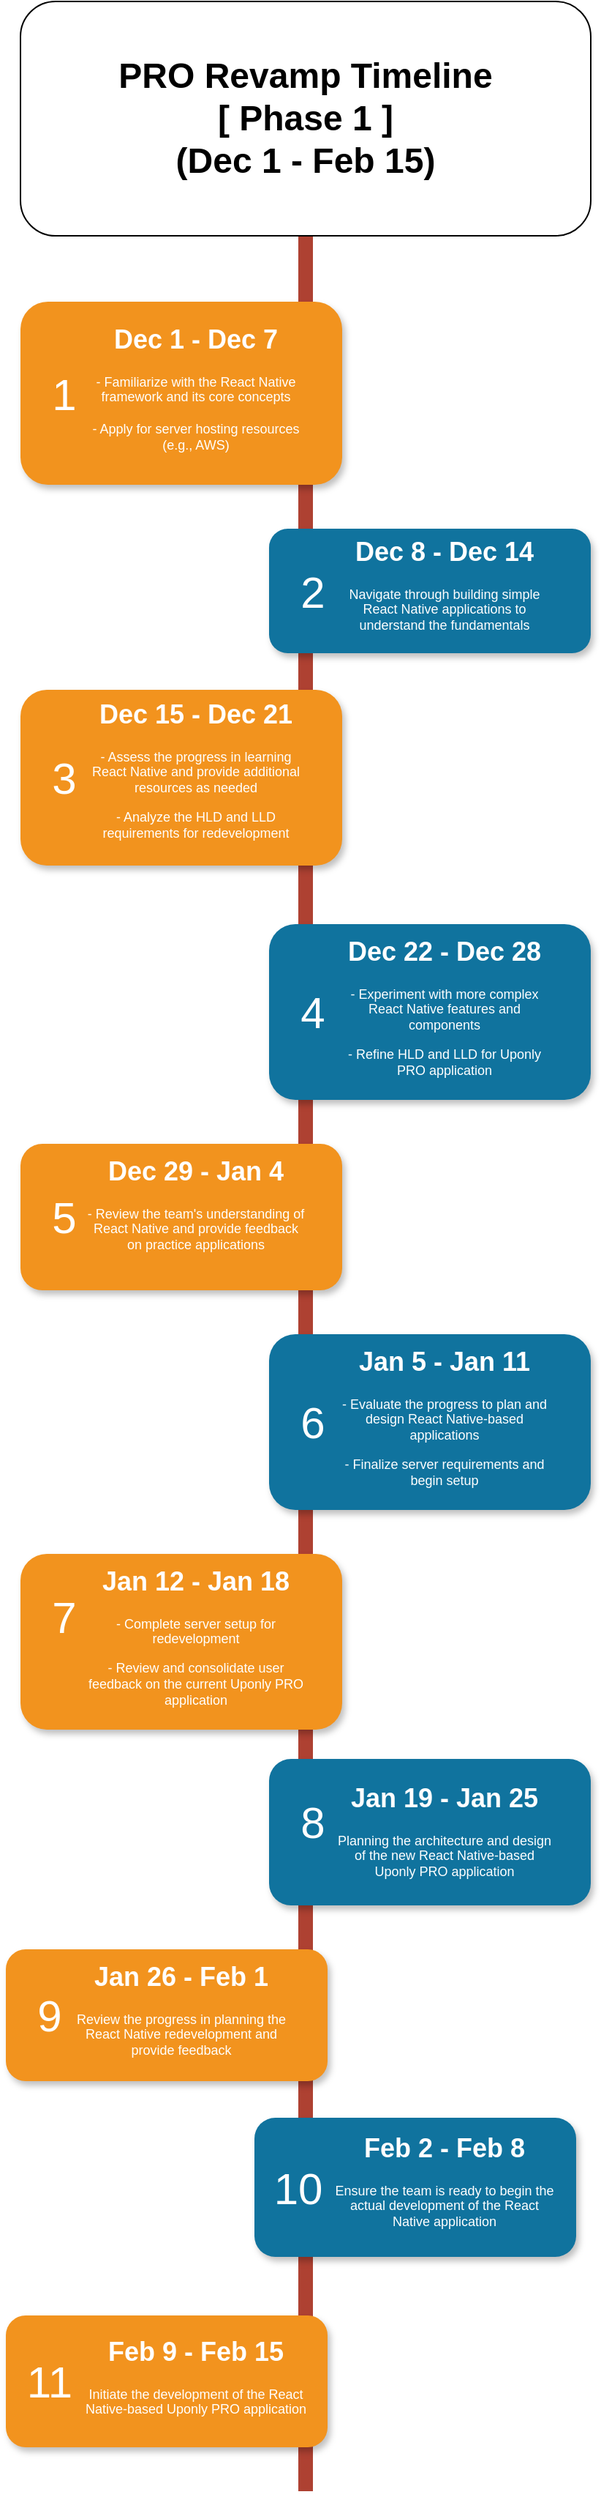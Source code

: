 <mxfile version="25.0.0">
  <diagram name="Page-1" id="fbcf5db9-b524-4cd4-e4f3-379dc89c3999">
    <mxGraphModel dx="1076" dy="1771" grid="1" gridSize="10" guides="1" tooltips="1" connect="1" arrows="1" fold="1" page="1" pageScale="1" pageWidth="850" pageHeight="1100" background="none" math="0" shadow="0">
      <root>
        <mxCell id="0" />
        <mxCell id="1" parent="0" />
        <mxCell id="2a0f93b5c73ef8e7-1" value="" style="line;strokeWidth=10;direction=south;html=1;fillColor=none;fontSize=13;fontColor=#000000;align=center;strokeColor=#AE4132;" parent="1" vertex="1">
          <mxGeometry x="360" y="70" width="10" height="1560" as="geometry" />
        </mxCell>
        <mxCell id="2a0f93b5c73ef8e7-2" value="" style="rounded=1;whiteSpace=wrap;html=1;strokeColor=none;strokeWidth=1;fillColor=#F2931E;fontSize=13;fontColor=#FFFFFF;align=center;gradientColor=none;gradientDirection=east;verticalAlign=top;shadow=1;" parent="1" vertex="1">
          <mxGeometry x="170" y="135" width="220" height="125" as="geometry" />
        </mxCell>
        <mxCell id="2a0f93b5c73ef8e7-3" value="1" style="text;html=1;strokeColor=none;fillColor=none;align=center;verticalAlign=middle;whiteSpace=wrap;fontSize=30;fontColor=#FFFFFF;" parent="1" vertex="1">
          <mxGeometry x="180" y="187.5" width="40" height="20" as="geometry" />
        </mxCell>
        <mxCell id="2a0f93b5c73ef8e7-4" value="" style="rounded=1;whiteSpace=wrap;html=1;strokeColor=none;strokeWidth=1;fillColor=#10739E;fontSize=13;fontColor=#FFFFFF;align=center;gradientColor=none;gradientDirection=east;verticalAlign=top;shadow=1;" parent="1" vertex="1">
          <mxGeometry x="340" y="290" width="220" height="85" as="geometry" />
        </mxCell>
        <mxCell id="2a0f93b5c73ef8e7-5" value="2" style="text;html=1;strokeColor=none;fillColor=none;align=center;verticalAlign=middle;whiteSpace=wrap;fontSize=30;fontColor=#FFFFFF;" parent="1" vertex="1">
          <mxGeometry x="350" y="322.5" width="40" height="20" as="geometry" />
        </mxCell>
        <mxCell id="2a0f93b5c73ef8e7-6" value="" style="rounded=1;whiteSpace=wrap;html=1;strokeColor=none;strokeWidth=1;fillColor=#F2931E;fontSize=13;fontColor=#FFFFFF;align=center;gradientColor=none;gradientDirection=east;verticalAlign=top;shadow=1;" parent="1" vertex="1">
          <mxGeometry x="170" y="400" width="220" height="120" as="geometry" />
        </mxCell>
        <mxCell id="2a0f93b5c73ef8e7-7" value="3" style="text;html=1;strokeColor=none;fillColor=none;align=center;verticalAlign=middle;whiteSpace=wrap;fontSize=30;fontColor=#FFFFFF;" parent="1" vertex="1">
          <mxGeometry x="180" y="450" width="40" height="20" as="geometry" />
        </mxCell>
        <mxCell id="2a0f93b5c73ef8e7-8" value="" style="rounded=1;whiteSpace=wrap;html=1;strokeColor=none;strokeWidth=1;fillColor=#10739E;fontSize=13;fontColor=#FFFFFF;align=center;gradientColor=none;gradientDirection=east;verticalAlign=top;shadow=1;" parent="1" vertex="1">
          <mxGeometry x="340" y="560" width="220" height="120" as="geometry" />
        </mxCell>
        <mxCell id="2a0f93b5c73ef8e7-9" value="4" style="text;html=1;strokeColor=none;fillColor=none;align=center;verticalAlign=middle;whiteSpace=wrap;fontSize=30;fontColor=#FFFFFF;" parent="1" vertex="1">
          <mxGeometry x="350" y="610" width="40" height="20" as="geometry" />
        </mxCell>
        <mxCell id="2a0f93b5c73ef8e7-10" value="" style="rounded=1;whiteSpace=wrap;html=1;strokeColor=none;strokeWidth=1;fillColor=#F2931E;fontSize=13;fontColor=#FFFFFF;align=center;gradientColor=none;gradientDirection=east;verticalAlign=top;shadow=1;" parent="1" vertex="1">
          <mxGeometry x="170" y="710" width="220" height="100" as="geometry" />
        </mxCell>
        <mxCell id="2a0f93b5c73ef8e7-11" value="5" style="text;html=1;strokeColor=none;fillColor=none;align=center;verticalAlign=middle;whiteSpace=wrap;fontSize=30;fontColor=#FFFFFF;" parent="1" vertex="1">
          <mxGeometry x="180" y="750" width="40" height="20" as="geometry" />
        </mxCell>
        <mxCell id="2a0f93b5c73ef8e7-12" value="" style="rounded=1;whiteSpace=wrap;html=1;strokeColor=none;strokeWidth=1;fillColor=#10739E;fontSize=13;fontColor=#FFFFFF;align=center;gradientColor=none;gradientDirection=east;verticalAlign=top;shadow=1;" parent="1" vertex="1">
          <mxGeometry x="340" y="840" width="220" height="120" as="geometry" />
        </mxCell>
        <mxCell id="2a0f93b5c73ef8e7-13" value="6" style="text;html=1;strokeColor=none;fillColor=none;align=center;verticalAlign=middle;whiteSpace=wrap;fontSize=30;fontColor=#FFFFFF;" parent="1" vertex="1">
          <mxGeometry x="350" y="890" width="40" height="20" as="geometry" />
        </mxCell>
        <mxCell id="2a0f93b5c73ef8e7-14" value="" style="rounded=1;whiteSpace=wrap;html=1;strokeColor=none;strokeWidth=1;fillColor=#F2931E;fontSize=13;fontColor=#FFFFFF;align=center;gradientColor=none;gradientDirection=east;verticalAlign=top;shadow=1;" parent="1" vertex="1">
          <mxGeometry x="170" y="990" width="220" height="120" as="geometry" />
        </mxCell>
        <mxCell id="2a0f93b5c73ef8e7-15" value="7" style="text;html=1;strokeColor=none;fillColor=none;align=center;verticalAlign=middle;whiteSpace=wrap;fontSize=30;fontColor=#FFFFFF;" parent="1" vertex="1">
          <mxGeometry x="180" y="1023" width="40" height="20" as="geometry" />
        </mxCell>
        <mxCell id="2a0f93b5c73ef8e7-16" value="" style="rounded=1;whiteSpace=wrap;html=1;strokeColor=none;strokeWidth=1;fillColor=#10739E;fontSize=13;fontColor=#FFFFFF;align=center;gradientColor=none;gradientDirection=east;verticalAlign=top;shadow=1;" parent="1" vertex="1">
          <mxGeometry x="340" y="1130" width="220" height="100" as="geometry" />
        </mxCell>
        <mxCell id="2a0f93b5c73ef8e7-17" value="8" style="text;html=1;strokeColor=none;fillColor=none;align=center;verticalAlign=middle;whiteSpace=wrap;fontSize=30;fontColor=#FFFFFF;" parent="1" vertex="1">
          <mxGeometry x="350" y="1163" width="40" height="20" as="geometry" />
        </mxCell>
        <mxCell id="2a0f93b5c73ef8e7-18" value="&lt;h1&gt;Dec 1 - Dec 7&lt;/h1&gt;&lt;p&gt;- Familiarize with the React Native framework and its core concepts&lt;br&gt;&lt;br&gt;- Apply for server hosting resources (e.g., AWS)&lt;br&gt;&lt;/p&gt;" style="text;html=1;spacing=5;spacingTop=-20;whiteSpace=wrap;overflow=hidden;strokeColor=none;strokeWidth=4;fillColor=none;gradientColor=#007FFF;fontSize=9;fontColor=#FFFFFF;align=center;" parent="1" vertex="1">
          <mxGeometry x="210" y="149" width="160" height="101" as="geometry" />
        </mxCell>
        <mxCell id="2a0f93b5c73ef8e7-19" value="&lt;h1&gt;&lt;span style=&quot;white-space: normal;&quot;&gt;Dec 8 - Dec 14&lt;/span&gt;&lt;br&gt;&lt;/h1&gt;&lt;p&gt;Navigate through building simple React Native applications to understand the fundamentals&lt;/p&gt;" style="text;html=1;spacing=5;spacingTop=-20;whiteSpace=wrap;overflow=hidden;strokeColor=none;strokeWidth=4;fillColor=none;gradientColor=#007FFF;fontSize=9;fontColor=#FFFFFF;align=center;" parent="1" vertex="1">
          <mxGeometry x="380" y="294" width="160" height="77" as="geometry" />
        </mxCell>
        <mxCell id="2a0f93b5c73ef8e7-20" value="&lt;h1&gt;Dec 15 - Dec 21&lt;/h1&gt;&lt;p&gt;- Assess the progress in learning React Native and provide additional resources as needed&lt;/p&gt;&lt;p&gt;- Analyze the HLD and LLD requirements for redevelopment&lt;/p&gt;" style="text;html=1;spacing=5;spacingTop=-20;whiteSpace=wrap;overflow=hidden;strokeColor=none;strokeWidth=4;fillColor=none;gradientColor=#007FFF;fontSize=9;fontColor=#FFFFFF;align=center;" parent="1" vertex="1">
          <mxGeometry x="210" y="405" width="160" height="110" as="geometry" />
        </mxCell>
        <mxCell id="2a0f93b5c73ef8e7-21" value="&lt;h1&gt;Dec 22 - Dec 28&lt;/h1&gt;&lt;p&gt;- Experiment with more complex React Native features and components&lt;/p&gt;&lt;p&gt;- Refine HLD and LLD for Uponly PRO application&lt;/p&gt;" style="text;html=1;spacing=5;spacingTop=-20;whiteSpace=wrap;overflow=hidden;strokeColor=none;strokeWidth=4;fillColor=none;gradientColor=#007FFF;fontSize=9;fontColor=#FFFFFF;align=center;" parent="1" vertex="1">
          <mxGeometry x="380" y="567" width="160" height="106" as="geometry" />
        </mxCell>
        <mxCell id="2a0f93b5c73ef8e7-22" value="&lt;h1&gt;&lt;span style=&quot;white-space: normal;&quot;&gt;Dec 29 - Jan 4&lt;/span&gt;&lt;br&gt;&lt;/h1&gt;&lt;p&gt;- Review the team&#39;s understanding of React Native and provide feedback on practice applications&lt;/p&gt;" style="text;html=1;spacing=5;spacingTop=-20;whiteSpace=wrap;overflow=hidden;strokeColor=none;strokeWidth=4;fillColor=none;gradientColor=#007FFF;fontSize=9;fontColor=#FFFFFF;align=center;" parent="1" vertex="1">
          <mxGeometry x="210" y="717" width="160" height="83" as="geometry" />
        </mxCell>
        <mxCell id="2a0f93b5c73ef8e7-23" value="&lt;h1&gt;Jan 5 - Jan 11&lt;/h1&gt;&lt;p&gt;- Evaluate the progress to plan and design React Native-based applications&lt;/p&gt;&lt;p&gt;- Finalize server requirements and begin setup&lt;/p&gt;" style="text;html=1;spacing=5;spacingTop=-20;whiteSpace=wrap;overflow=hidden;strokeColor=none;strokeWidth=4;fillColor=none;gradientColor=#007FFF;fontSize=9;fontColor=#FFFFFF;align=center;" parent="1" vertex="1">
          <mxGeometry x="380" y="847" width="160" height="106" as="geometry" />
        </mxCell>
        <mxCell id="2a0f93b5c73ef8e7-24" value="&lt;h1&gt;Jan 12 - Jan 18&lt;/h1&gt;&lt;p&gt;- Complete server setup for redevelopment&lt;/p&gt;&lt;p&gt;- Review and consolidate user feedback on the current Uponly PRO application&lt;/p&gt;" style="text;html=1;spacing=5;spacingTop=-20;whiteSpace=wrap;overflow=hidden;strokeColor=none;strokeWidth=4;fillColor=none;gradientColor=#007FFF;fontSize=9;fontColor=#FFFFFF;align=center;" parent="1" vertex="1">
          <mxGeometry x="210" y="997" width="160" height="106" as="geometry" />
        </mxCell>
        <mxCell id="2a0f93b5c73ef8e7-25" value="&lt;h1&gt;Jan 19 - Jan 25&lt;/h1&gt;&lt;p&gt;Planning the architecture and design of the new React Native-based Uponly PRO application&lt;/p&gt;" style="text;html=1;spacing=5;spacingTop=-20;whiteSpace=wrap;overflow=hidden;strokeColor=none;strokeWidth=4;fillColor=none;gradientColor=#007FFF;fontSize=9;fontColor=#FFFFFF;align=center;" parent="1" vertex="1">
          <mxGeometry x="380" y="1145" width="160" height="85" as="geometry" />
        </mxCell>
        <mxCell id="4yskUo5X_qpQdry6ziBg-7" value="" style="rounded=1;whiteSpace=wrap;html=1;strokeColor=none;strokeWidth=1;fillColor=#F2931E;fontSize=13;fontColor=#FFFFFF;align=center;gradientColor=none;gradientDirection=east;verticalAlign=top;shadow=1;" vertex="1" parent="1">
          <mxGeometry x="160" y="1260" width="220" height="90" as="geometry" />
        </mxCell>
        <mxCell id="4yskUo5X_qpQdry6ziBg-8" value="9" style="text;html=1;strokeColor=none;fillColor=none;align=center;verticalAlign=middle;whiteSpace=wrap;fontSize=30;fontColor=#FFFFFF;" vertex="1" parent="1">
          <mxGeometry x="170" y="1295" width="40" height="20" as="geometry" />
        </mxCell>
        <mxCell id="4yskUo5X_qpQdry6ziBg-9" value="" style="rounded=1;whiteSpace=wrap;html=1;strokeColor=none;strokeWidth=1;fillColor=#10739E;fontSize=13;fontColor=#FFFFFF;align=center;gradientColor=none;gradientDirection=east;verticalAlign=top;shadow=1;" vertex="1" parent="1">
          <mxGeometry x="330" y="1375" width="220" height="95" as="geometry" />
        </mxCell>
        <mxCell id="4yskUo5X_qpQdry6ziBg-10" value="10" style="text;html=1;strokeColor=none;fillColor=none;align=center;verticalAlign=middle;whiteSpace=wrap;fontSize=30;fontColor=#FFFFFF;" vertex="1" parent="1">
          <mxGeometry x="340" y="1412.5" width="40" height="20" as="geometry" />
        </mxCell>
        <mxCell id="4yskUo5X_qpQdry6ziBg-11" value="&lt;h1&gt;Jan 26 - Feb 1&lt;/h1&gt;&lt;p&gt;Review the progress in planning the React Native redevelopment and provide feedback&lt;/p&gt;" style="text;html=1;spacing=5;spacingTop=-20;whiteSpace=wrap;overflow=hidden;strokeColor=none;strokeWidth=4;fillColor=none;gradientColor=#007FFF;fontSize=9;fontColor=#FFFFFF;align=center;" vertex="1" parent="1">
          <mxGeometry x="200" y="1266.5" width="160" height="77" as="geometry" />
        </mxCell>
        <mxCell id="4yskUo5X_qpQdry6ziBg-12" value="&lt;h1&gt;&lt;span style=&quot;white-space: normal;&quot;&gt;Feb 2 - Feb 8&lt;/span&gt;&lt;br&gt;&lt;/h1&gt;&lt;p&gt;Ensure the team is ready to begin the actual development of the React Native application&lt;/p&gt;" style="text;html=1;spacing=5;spacingTop=-20;whiteSpace=wrap;overflow=hidden;strokeColor=none;strokeWidth=4;fillColor=none;gradientColor=#007FFF;fontSize=9;fontColor=#FFFFFF;align=center;" vertex="1" parent="1">
          <mxGeometry x="380" y="1384" width="160" height="77" as="geometry" />
        </mxCell>
        <mxCell id="4yskUo5X_qpQdry6ziBg-14" value="&lt;b&gt;&lt;font style=&quot;font-size: 24px;&quot;&gt;PRO Revamp Timeline &lt;br&gt;[ Phase 1 ]&lt;br&gt;(Dec 1 - Feb 15)&lt;/font&gt;&lt;/b&gt;" style="rounded=1;whiteSpace=wrap;html=1;" vertex="1" parent="1">
          <mxGeometry x="170" y="-70" width="390" height="160" as="geometry" />
        </mxCell>
        <mxCell id="4yskUo5X_qpQdry6ziBg-19" value="" style="rounded=1;whiteSpace=wrap;html=1;strokeColor=none;strokeWidth=1;fillColor=#F2931E;fontSize=13;fontColor=#FFFFFF;align=center;gradientColor=none;gradientDirection=east;verticalAlign=top;shadow=1;" vertex="1" parent="1">
          <mxGeometry x="160" y="1510" width="220" height="90" as="geometry" />
        </mxCell>
        <mxCell id="4yskUo5X_qpQdry6ziBg-20" value="11" style="text;html=1;strokeColor=none;fillColor=none;align=center;verticalAlign=middle;whiteSpace=wrap;fontSize=30;fontColor=#FFFFFF;" vertex="1" parent="1">
          <mxGeometry x="170" y="1545" width="40" height="20" as="geometry" />
        </mxCell>
        <mxCell id="4yskUo5X_qpQdry6ziBg-23" value="&lt;h1&gt;Feb 9 - Feb 15&lt;/h1&gt;&lt;p&gt;Initiate the development of the React Native-based Uponly PRO application&lt;/p&gt;" style="text;html=1;spacing=5;spacingTop=-20;whiteSpace=wrap;overflow=hidden;strokeColor=none;strokeWidth=4;fillColor=none;gradientColor=#007FFF;fontSize=9;fontColor=#FFFFFF;align=center;" vertex="1" parent="1">
          <mxGeometry x="210" y="1523" width="160" height="77" as="geometry" />
        </mxCell>
      </root>
    </mxGraphModel>
  </diagram>
</mxfile>
